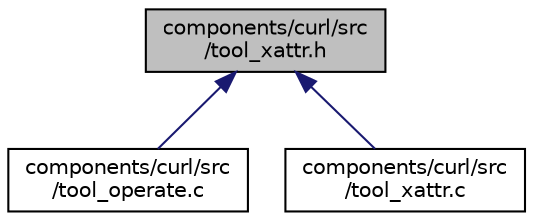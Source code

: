 digraph "components/curl/src/tool_xattr.h"
{
  edge [fontname="Helvetica",fontsize="10",labelfontname="Helvetica",labelfontsize="10"];
  node [fontname="Helvetica",fontsize="10",shape=record];
  Node23 [label="components/curl/src\l/tool_xattr.h",height=0.2,width=0.4,color="black", fillcolor="grey75", style="filled", fontcolor="black"];
  Node23 -> Node24 [dir="back",color="midnightblue",fontsize="10",style="solid",fontname="Helvetica"];
  Node24 [label="components/curl/src\l/tool_operate.c",height=0.2,width=0.4,color="black", fillcolor="white", style="filled",URL="$tool__operate_8c.html"];
  Node23 -> Node25 [dir="back",color="midnightblue",fontsize="10",style="solid",fontname="Helvetica"];
  Node25 [label="components/curl/src\l/tool_xattr.c",height=0.2,width=0.4,color="black", fillcolor="white", style="filled",URL="$tool__xattr_8c.html"];
}

